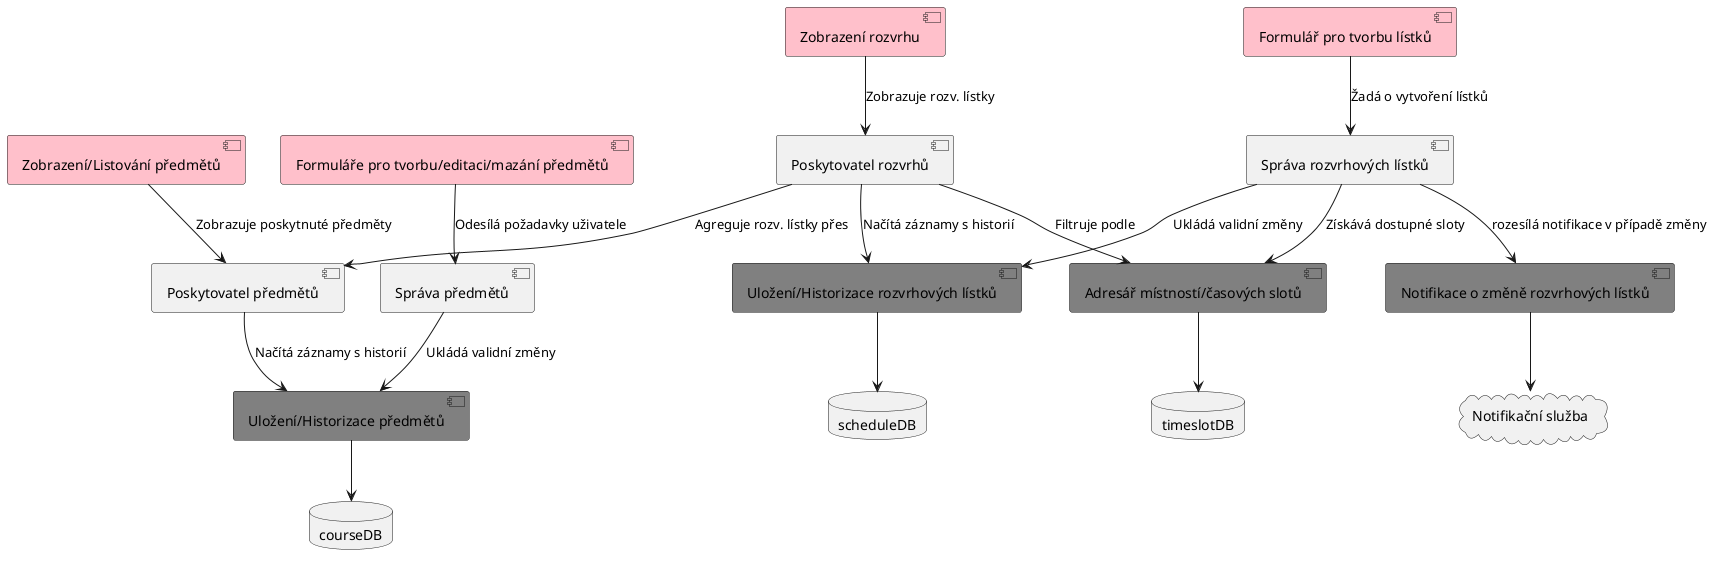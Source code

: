 @startuml

component "Zobrazení/Listování předmětů" as courseListing #pink
component "Formuláře pro tvorbu/editaci/mazání předmětů" as courseEditForms #pink

component "Poskytovatel předmětů" as courseProvider

component "Správa předmětů" as courseManager

component "Uložení/Historizace předmětů" as courseRepository #grey

courseListing --> courseProvider : "Zobrazuje poskytnuté předměty"
courseProvider --> courseRepository : "Načítá záznamy s historií"
courseEditForms --> courseManager : "Odesílá požadavky uživatele"
courseManager --> courseRepository : "Ukládá validní změny"

component "Zobrazení rozvrhu" as scheduleListing #pink

component "Poskytovatel rozvrhů" as scheduleProvider

component "Formulář pro tvorbu lístků" as scheduleEditForms #pink

component "Správa rozvrhových lístků" as scheduleManager

component "Uložení/Historizace rozvrhových lístků" as scheduleRepository #grey

component "Notifikace o změně rozvrhových lístků" as scheduleNotifications #grey

component "Adresář místností/časových slotů" as timeslotRepository #grey

scheduleEditForms --> scheduleManager : "Žadá o vytvoření lístků"
scheduleManager --> scheduleRepository : "Ukládá validní změny"
scheduleManager --> timeslotRepository : "Získává dostupné sloty"
scheduleManager --> scheduleNotifications : rozesílá notifikace v případě změny
scheduleListing --> scheduleProvider : "Zobrazuje rozv. lístky"
scheduleProvider --> courseProvider : "Agreguje rozv. lístky přes"
scheduleProvider --> timeslotRepository : "Filtruje podle"
scheduleProvider --> scheduleRepository : "Načítá záznamy s historií"

cloud "Notifikační služba" as notifications

scheduleNotifications --> notifications

database courseDB
database scheduleDB
database timeslotDB
courseRepository --> courseDB
scheduleRepository --> scheduleDB
timeslotRepository --> timeslotDB

@enduml